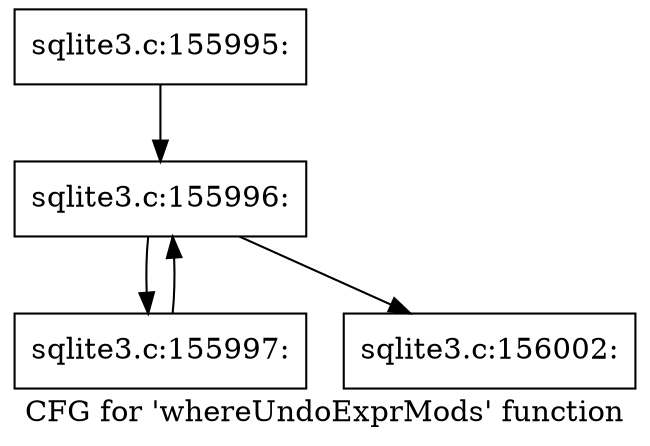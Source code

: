 digraph "CFG for 'whereUndoExprMods' function" {
	label="CFG for 'whereUndoExprMods' function";

	Node0x55c0f9a5fba0 [shape=record,label="{sqlite3.c:155995:}"];
	Node0x55c0f9a5fba0 -> Node0x55c0f9a64650;
	Node0x55c0f9a64650 [shape=record,label="{sqlite3.c:155996:}"];
	Node0x55c0f9a64650 -> Node0x55c0f9a648d0;
	Node0x55c0f9a64650 -> Node0x55c0f9a646d0;
	Node0x55c0f9a648d0 [shape=record,label="{sqlite3.c:155997:}"];
	Node0x55c0f9a648d0 -> Node0x55c0f9a64650;
	Node0x55c0f9a646d0 [shape=record,label="{sqlite3.c:156002:}"];
}
